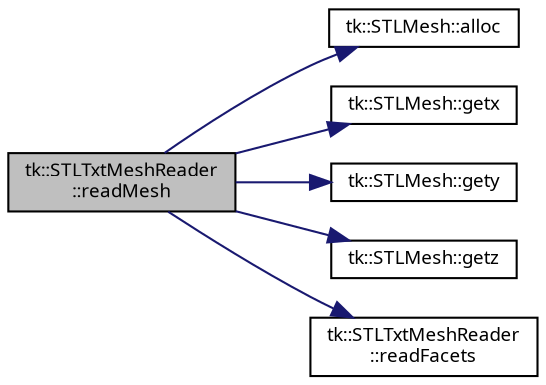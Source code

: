 digraph "tk::STLTxtMeshReader::readMesh"
{
 // INTERACTIVE_SVG=YES
  bgcolor="transparent";
  edge [fontname="sans-serif",fontsize="9",labelfontname="sans-serif",labelfontsize="9"];
  node [fontname="sans-serif",fontsize="9",shape=record];
  rankdir="LR";
  Node1 [label="tk::STLTxtMeshReader\l::readMesh",height=0.2,width=0.4,color="black", fillcolor="grey75", style="filled", fontcolor="black"];
  Node1 -> Node2 [color="midnightblue",fontsize="9",style="solid",fontname="sans-serif"];
  Node2 [label="tk::STLMesh::alloc",height=0.2,width=0.4,color="black",URL="$classtk_1_1_s_t_l_mesh.html#af2f00b9632cdef927d46aacc6fcc5da0",tooltip="Allocate memory for mesh. "];
  Node1 -> Node3 [color="midnightblue",fontsize="9",style="solid",fontname="sans-serif"];
  Node3 [label="tk::STLMesh::getx",height=0.2,width=0.4,color="black",URL="$classtk_1_1_s_t_l_mesh.html#ae66c03445c73fa60689a89f42f6edb6e",tooltip="Coordinate array accessors. "];
  Node1 -> Node4 [color="midnightblue",fontsize="9",style="solid",fontname="sans-serif"];
  Node4 [label="tk::STLMesh::gety",height=0.2,width=0.4,color="black",URL="$classtk_1_1_s_t_l_mesh.html#aabfcf8ad50719b2941a800b63b0435e5"];
  Node1 -> Node5 [color="midnightblue",fontsize="9",style="solid",fontname="sans-serif"];
  Node5 [label="tk::STLMesh::getz",height=0.2,width=0.4,color="black",URL="$classtk_1_1_s_t_l_mesh.html#a82f450145448fc21eff273a99c8258e1"];
  Node1 -> Node6 [color="midnightblue",fontsize="9",style="solid",fontname="sans-serif"];
  Node6 [label="tk::STLTxtMeshReader\l::readFacets",height=0.2,width=0.4,color="black",URL="$classtk_1_1_s_t_l_txt_mesh_reader.html#a3060fd73ce3cea32efbf88b400f70881",tooltip="Read (or count vertices in) ASCII STL mesh. "];
}
